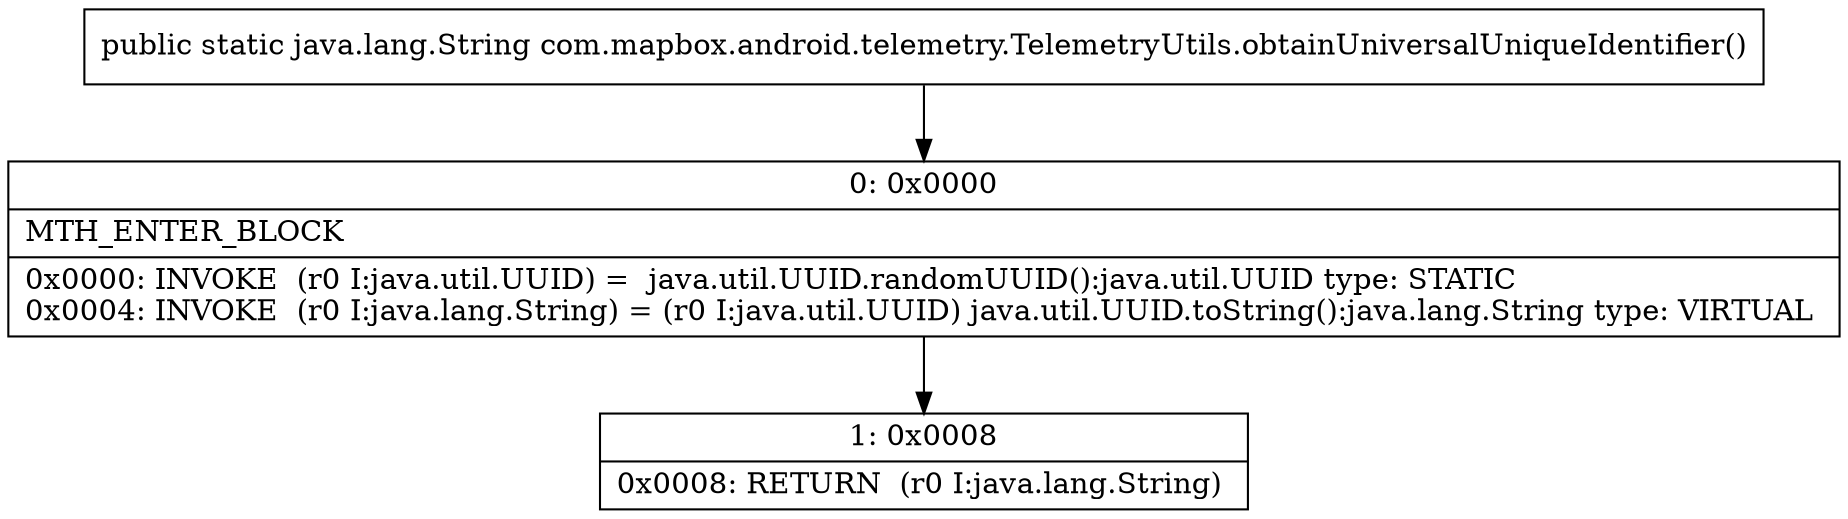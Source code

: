 digraph "CFG forcom.mapbox.android.telemetry.TelemetryUtils.obtainUniversalUniqueIdentifier()Ljava\/lang\/String;" {
Node_0 [shape=record,label="{0\:\ 0x0000|MTH_ENTER_BLOCK\l|0x0000: INVOKE  (r0 I:java.util.UUID) =  java.util.UUID.randomUUID():java.util.UUID type: STATIC \l0x0004: INVOKE  (r0 I:java.lang.String) = (r0 I:java.util.UUID) java.util.UUID.toString():java.lang.String type: VIRTUAL \l}"];
Node_1 [shape=record,label="{1\:\ 0x0008|0x0008: RETURN  (r0 I:java.lang.String) \l}"];
MethodNode[shape=record,label="{public static java.lang.String com.mapbox.android.telemetry.TelemetryUtils.obtainUniversalUniqueIdentifier() }"];
MethodNode -> Node_0;
Node_0 -> Node_1;
}

